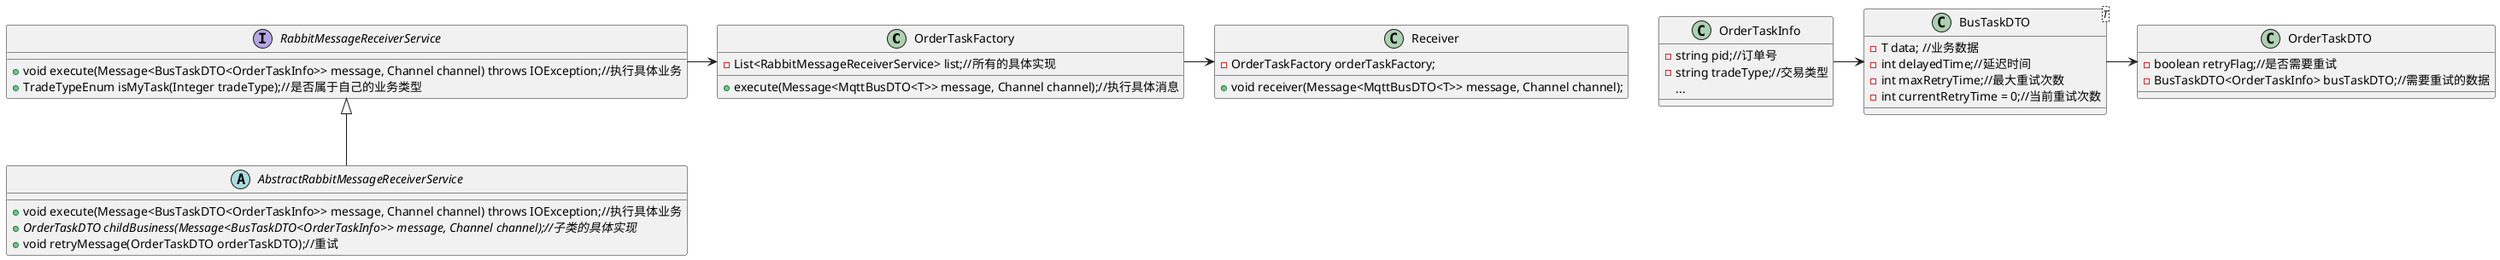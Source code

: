 @startuml
OrderTaskFactory -> Receiver
class Receiver{
    - OrderTaskFactory orderTaskFactory;
    + void receiver(Message<MqttBusDTO<T>> message, Channel channel);
}
class OrderTaskInfo{
    - string pid;//订单号
    - string tradeType;//交易类型
    ...
}
OrderTaskInfo -> BusTaskDTO
BusTaskDTO-> OrderTaskDTO
class BusTaskDTO<T>  {
   - T data; //业务数据
   - int delayedTime;//延迟时间
   - int maxRetryTime;//最大重试次数
   - int currentRetryTime = 0;//当前重试次数
}

class OrderTaskDTO{
 - boolean retryFlag;//是否需要重试
 - BusTaskDTO<OrderTaskInfo> busTaskDTO;//需要重试的数据
}

RabbitMessageReceiverService <|-- AbstractRabbitMessageReceiverService
interface RabbitMessageReceiverService{
    + void execute(Message<BusTaskDTO<OrderTaskInfo>> message, Channel channel) throws IOException;//执行具体业务
    + TradeTypeEnum isMyTask(Integer tradeType);//是否属于自己的业务类型
}
abstract class AbstractRabbitMessageReceiverService{
    + void execute(Message<BusTaskDTO<OrderTaskInfo>> message, Channel channel) throws IOException;//执行具体业务
    + {abstract} OrderTaskDTO childBusiness(Message<BusTaskDTO<OrderTaskInfo>> message, Channel channel);//子类的具体实现
    + void retryMessage(OrderTaskDTO orderTaskDTO);//重试
}

RabbitMessageReceiverService->OrderTaskFactory
class OrderTaskFactory{
 - List<RabbitMessageReceiverService> list;//所有的具体实现
 + execute(Message<MqttBusDTO<T>> message, Channel channel);//执行具体消息
}

@enduml